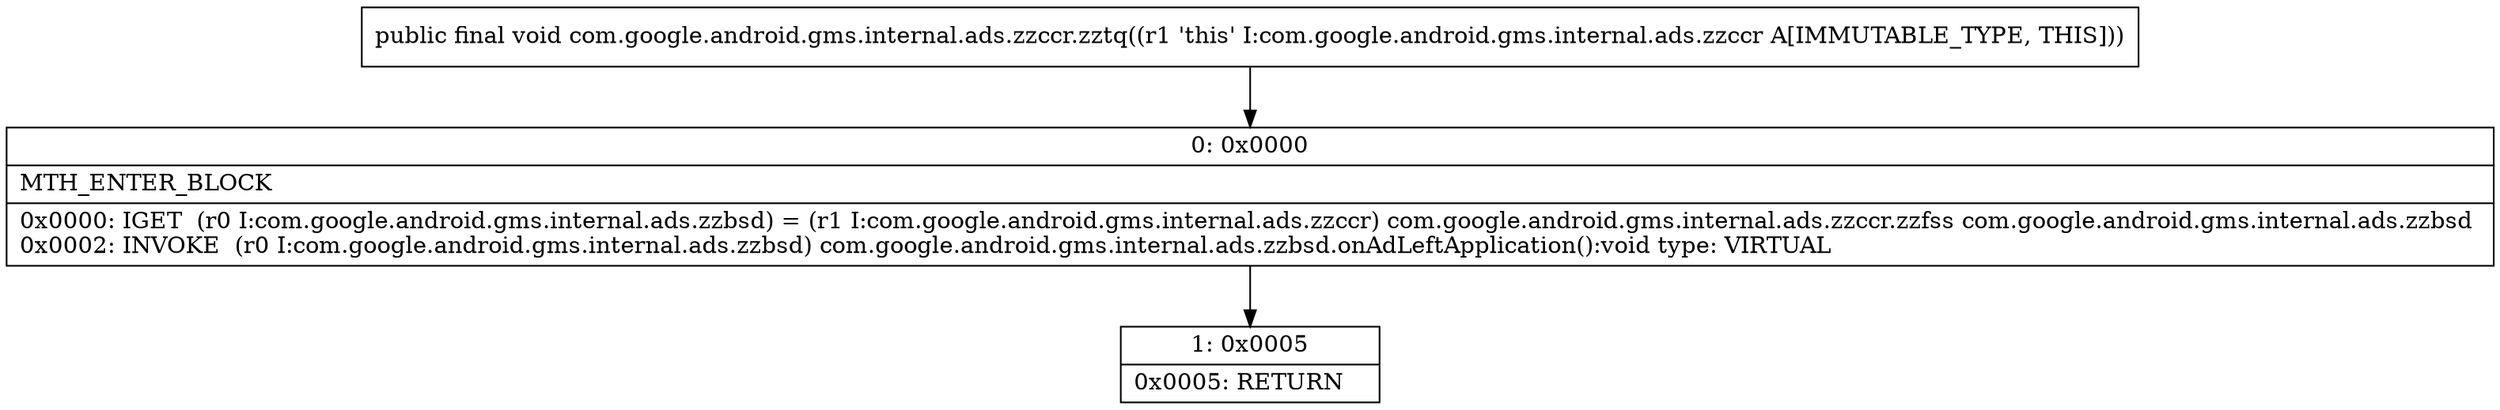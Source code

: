 digraph "CFG forcom.google.android.gms.internal.ads.zzccr.zztq()V" {
Node_0 [shape=record,label="{0\:\ 0x0000|MTH_ENTER_BLOCK\l|0x0000: IGET  (r0 I:com.google.android.gms.internal.ads.zzbsd) = (r1 I:com.google.android.gms.internal.ads.zzccr) com.google.android.gms.internal.ads.zzccr.zzfss com.google.android.gms.internal.ads.zzbsd \l0x0002: INVOKE  (r0 I:com.google.android.gms.internal.ads.zzbsd) com.google.android.gms.internal.ads.zzbsd.onAdLeftApplication():void type: VIRTUAL \l}"];
Node_1 [shape=record,label="{1\:\ 0x0005|0x0005: RETURN   \l}"];
MethodNode[shape=record,label="{public final void com.google.android.gms.internal.ads.zzccr.zztq((r1 'this' I:com.google.android.gms.internal.ads.zzccr A[IMMUTABLE_TYPE, THIS])) }"];
MethodNode -> Node_0;
Node_0 -> Node_1;
}

